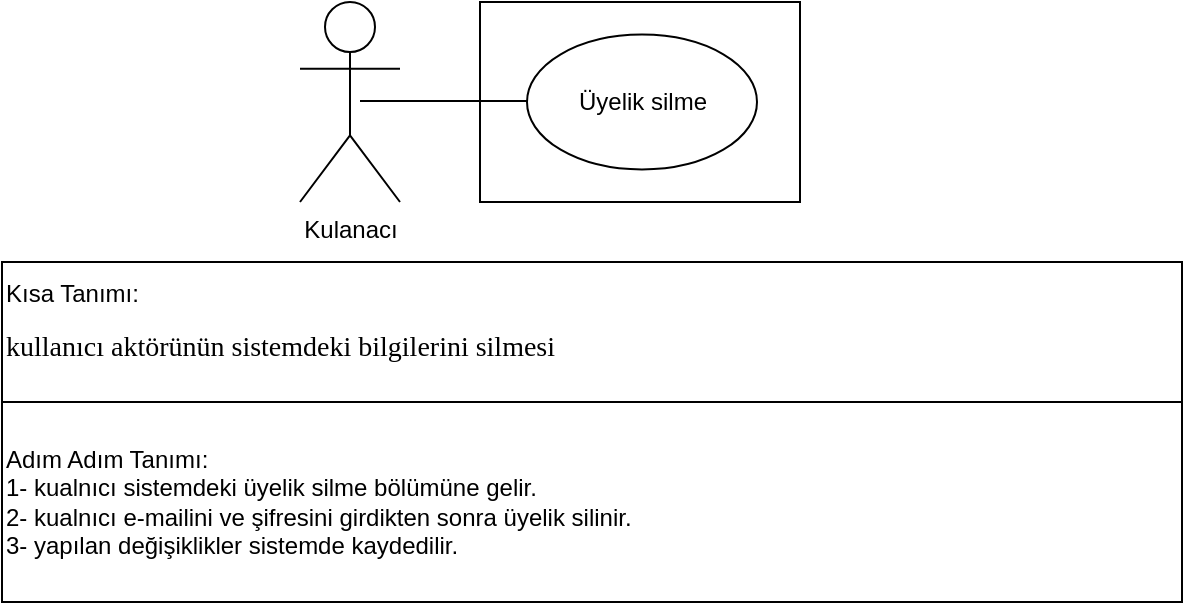 <mxfile version="14.7.7" type="github">
  <diagram id="K4pR86BjLB9yl-GsG9kq" name="Page-1">
    <mxGraphModel dx="1003" dy="528" grid="1" gridSize="10" guides="1" tooltips="1" connect="1" arrows="1" fold="1" page="1" pageScale="1" pageWidth="850" pageHeight="1100" math="0" shadow="0">
      <root>
        <mxCell id="0" />
        <mxCell id="1" parent="0" />
        <mxCell id="RclCM4op31ZODjCnRKzl-1" value="Kulanacı" style="shape=umlActor;verticalLabelPosition=bottom;verticalAlign=top;html=1;outlineConnect=0;" vertex="1" parent="1">
          <mxGeometry x="270" y="10" width="50" height="100" as="geometry" />
        </mxCell>
        <mxCell id="RclCM4op31ZODjCnRKzl-3" value="" style="rounded=0;whiteSpace=wrap;html=1;" vertex="1" parent="1">
          <mxGeometry x="360" y="10" width="160" height="100" as="geometry" />
        </mxCell>
        <mxCell id="RclCM4op31ZODjCnRKzl-5" value="" style="endArrow=none;html=1;" edge="1" parent="1">
          <mxGeometry width="50" height="50" relative="1" as="geometry">
            <mxPoint x="300" y="59.5" as="sourcePoint" />
            <mxPoint x="410" y="59.5" as="targetPoint" />
          </mxGeometry>
        </mxCell>
        <mxCell id="RclCM4op31ZODjCnRKzl-6" value="Üyelik silme" style="ellipse;whiteSpace=wrap;html=1;" vertex="1" parent="1">
          <mxGeometry x="383.5" y="26.25" width="115" height="67.5" as="geometry" />
        </mxCell>
        <mxCell id="RclCM4op31ZODjCnRKzl-8" value="Kısa Tanımı:&lt;br&gt;&lt;p class=&quot;MsoNormal&quot; style=&quot;line-height: 110%&quot;&gt;&lt;span style=&quot;line-height: 110% ; font-family: &amp;#34;times new roman&amp;#34; , serif&quot;&gt;&lt;font style=&quot;font-size: 14px&quot;&gt;kullanıcı aktörünün sistemdeki bilgilerini silmesi&lt;/font&gt;&lt;/span&gt;&lt;/p&gt;" style="rounded=0;whiteSpace=wrap;html=1;align=left;" vertex="1" parent="1">
          <mxGeometry x="121" y="140" width="590" height="70" as="geometry" />
        </mxCell>
        <mxCell id="RclCM4op31ZODjCnRKzl-10" value="Adım Adım Tanımı:&lt;br&gt;1- kualnıcı sistemdeki üyelik silme bölümüne gelir.&lt;br&gt;2- kualnıcı e-mailini ve şifresini girdikten sonra üyelik silinir.&lt;br&gt;3- yapılan değişiklikler sistemde kaydedilir." style="rounded=0;whiteSpace=wrap;html=1;align=left;" vertex="1" parent="1">
          <mxGeometry x="121" y="210" width="590" height="100" as="geometry" />
        </mxCell>
      </root>
    </mxGraphModel>
  </diagram>
</mxfile>
